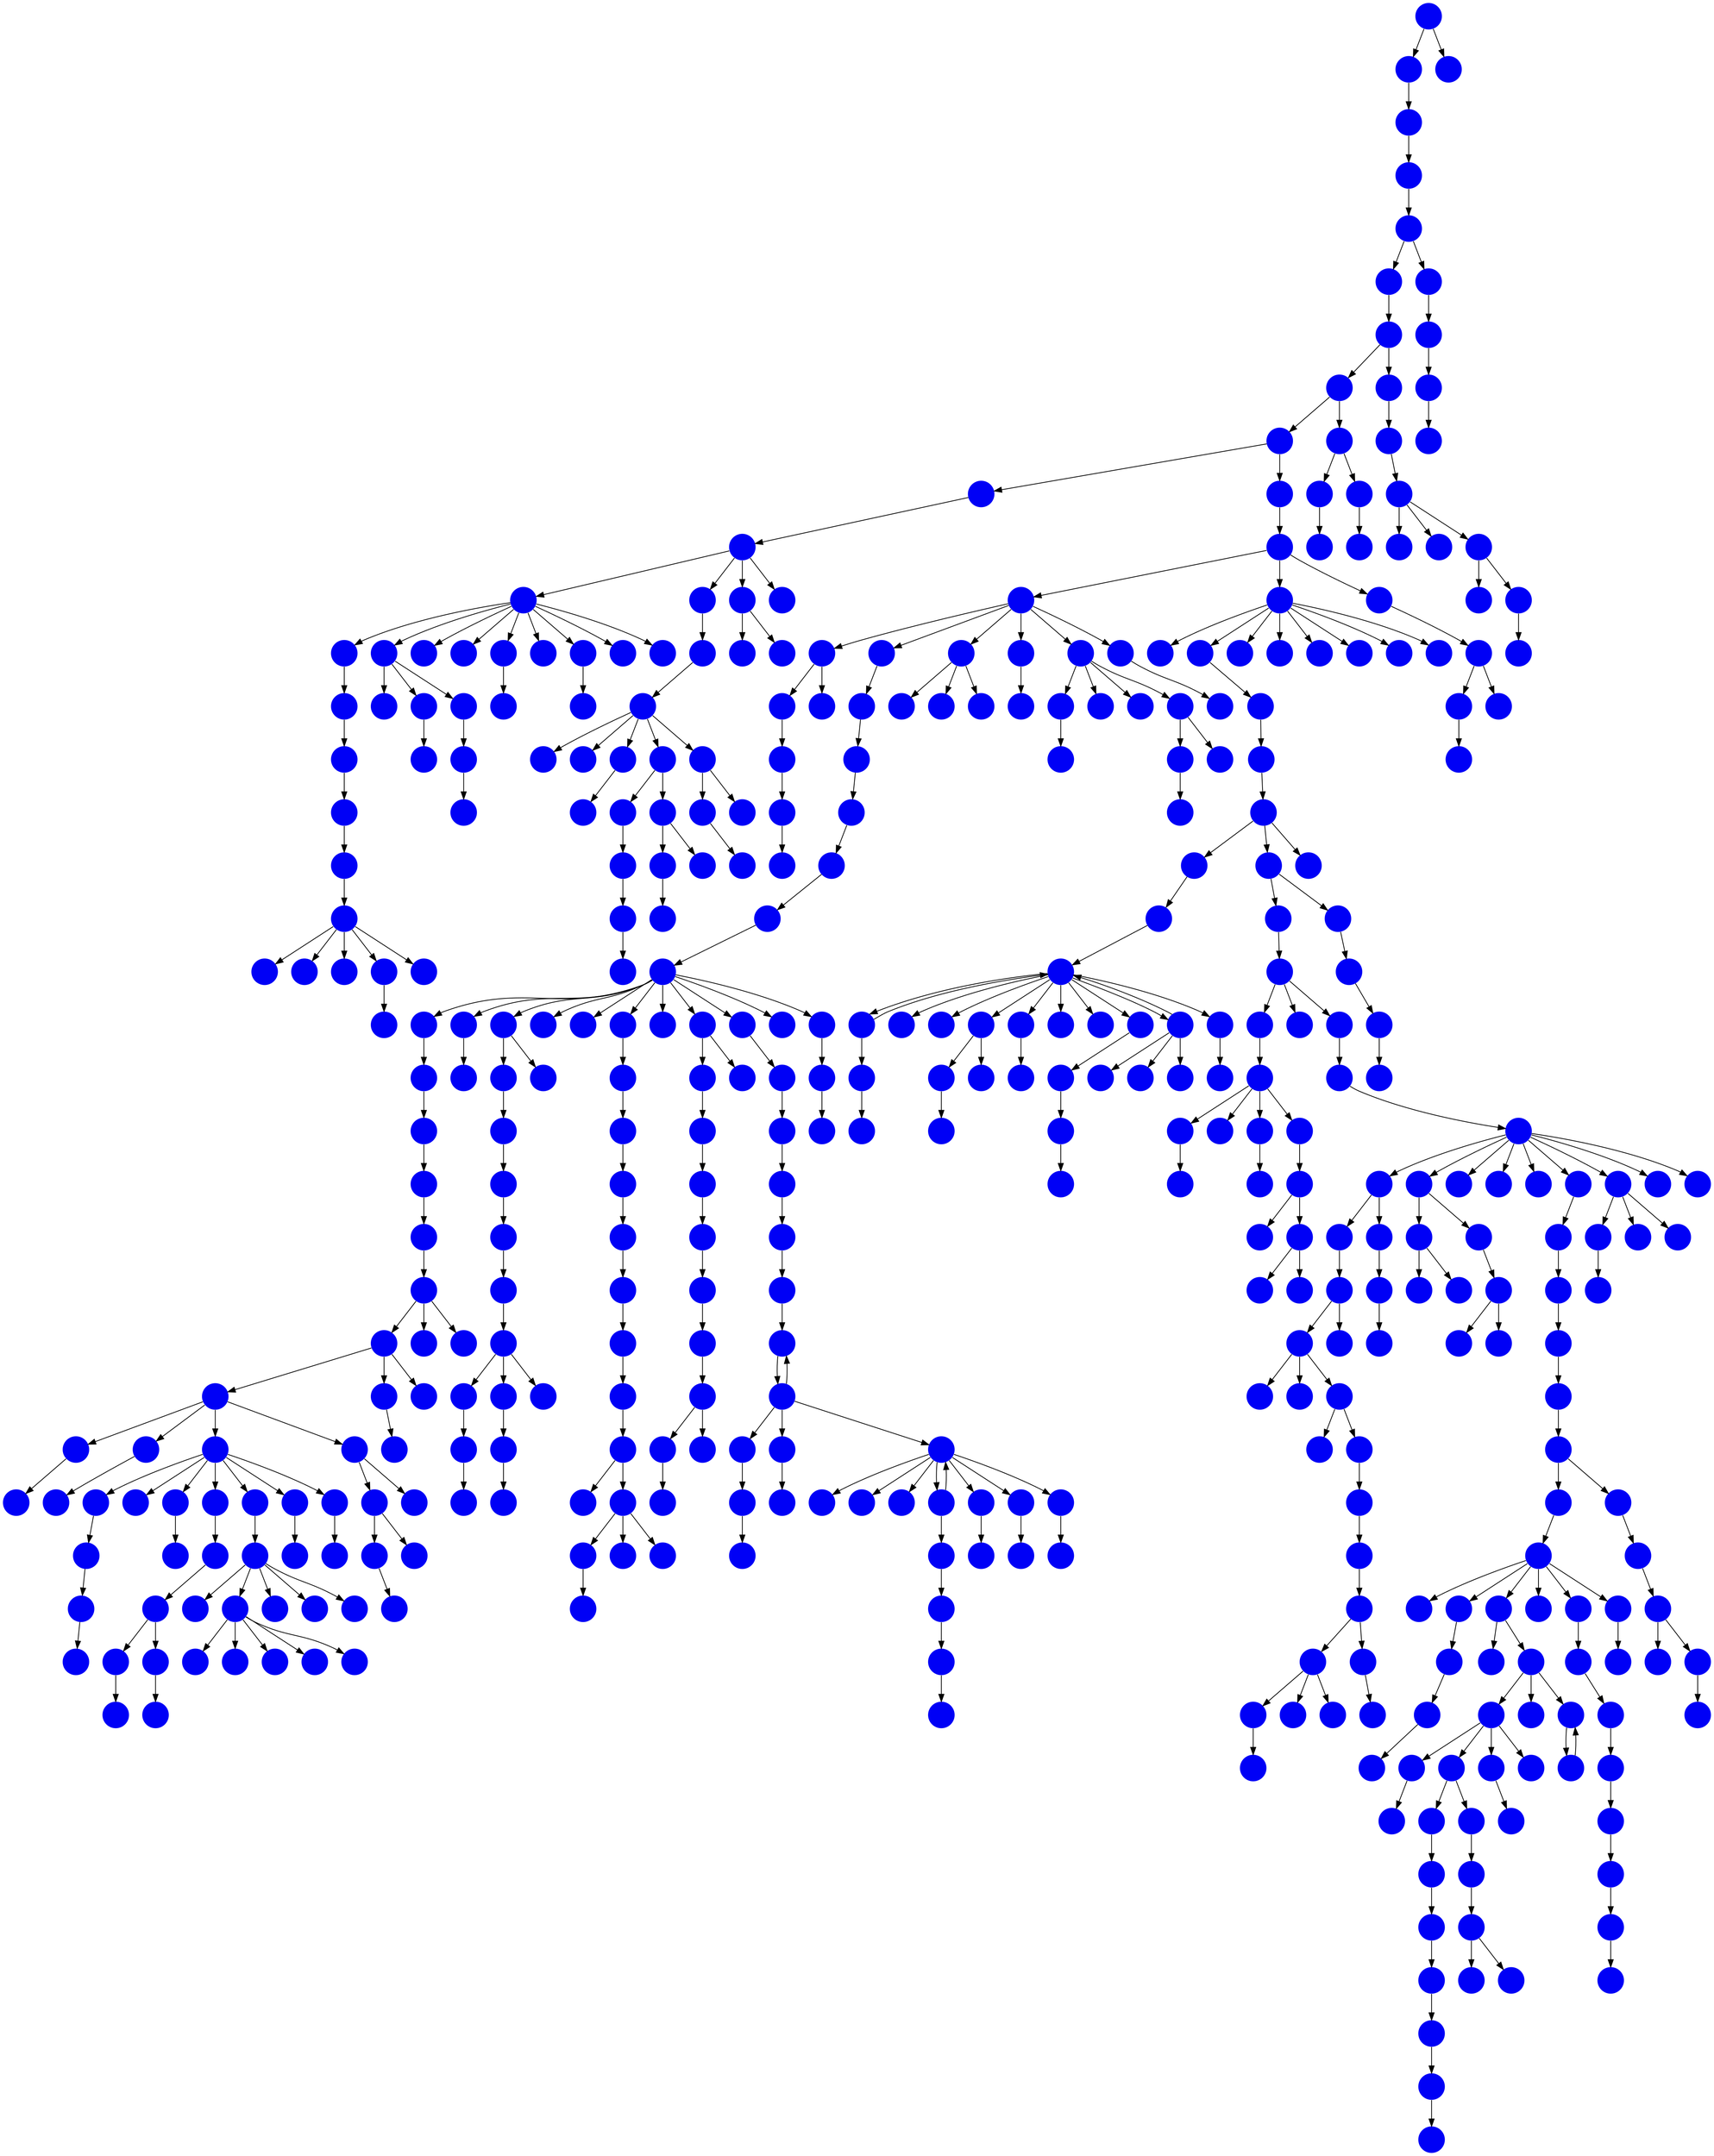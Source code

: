 digraph{
0 [tooltip = "D", penwidth = 0, style = filled, fillcolor = "#0000f6", shape = circle, label = ""]
1 [tooltip = "D", penwidth = 0, style = filled, fillcolor = "#0000f6", shape = circle, label = ""]
2 [tooltip = "D", penwidth = 0, style = filled, fillcolor = "#0000f6", shape = circle, label = ""]
3 [tooltip = "D", penwidth = 0, style = filled, fillcolor = "#0000f6", shape = circle, label = ""]
4 [tooltip = "D", penwidth = 0, style = filled, fillcolor = "#0000f6", shape = circle, label = ""]
5 [tooltip = "D", penwidth = 0, style = filled, fillcolor = "#0000f6", shape = circle, label = ""]
6 [tooltip = "D", penwidth = 0, style = filled, fillcolor = "#0000f6", shape = circle, label = ""]
7 [tooltip = "D", penwidth = 0, style = filled, fillcolor = "#0000f6", shape = circle, label = ""]
8 [tooltip = "D", penwidth = 0, style = filled, fillcolor = "#0000f6", shape = circle, label = ""]
9 [tooltip = "D", penwidth = 0, style = filled, fillcolor = "#0000f6", shape = circle, label = ""]
10 [tooltip = "D", penwidth = 0, style = filled, fillcolor = "#0000f6", shape = circle, label = ""]
11 [tooltip = "D", penwidth = 0, style = filled, fillcolor = "#0000f6", shape = circle, label = ""]
12 [tooltip = "D", penwidth = 0, style = filled, fillcolor = "#0000f6", shape = circle, label = ""]
13 [tooltip = "D", penwidth = 0, style = filled, fillcolor = "#0000f6", shape = circle, label = ""]
14 [tooltip = "D", penwidth = 0, style = filled, fillcolor = "#0000f6", shape = circle, label = ""]
15 [tooltip = "D", penwidth = 0, style = filled, fillcolor = "#0000f6", shape = circle, label = ""]
16 [tooltip = "D", penwidth = 0, style = filled, fillcolor = "#0000f6", shape = circle, label = ""]
17 [tooltip = "D", penwidth = 0, style = filled, fillcolor = "#0000f6", shape = circle, label = ""]
18 [tooltip = "D", penwidth = 0, style = filled, fillcolor = "#0000f6", shape = circle, label = ""]
19 [tooltip = "D", penwidth = 0, style = filled, fillcolor = "#0000f6", shape = circle, label = ""]
20 [tooltip = "D", penwidth = 0, style = filled, fillcolor = "#0000f6", shape = circle, label = ""]
21 [tooltip = "D", penwidth = 0, style = filled, fillcolor = "#0000f6", shape = circle, label = ""]
22 [tooltip = "D", penwidth = 0, style = filled, fillcolor = "#0000f6", shape = circle, label = ""]
23 [tooltip = "D", penwidth = 0, style = filled, fillcolor = "#0000f6", shape = circle, label = ""]
24 [tooltip = "D", penwidth = 0, style = filled, fillcolor = "#0000f6", shape = circle, label = ""]
25 [tooltip = "D", penwidth = 0, style = filled, fillcolor = "#0000f6", shape = circle, label = ""]
26 [tooltip = "D", penwidth = 0, style = filled, fillcolor = "#0000f6", shape = circle, label = ""]
27 [tooltip = "D", penwidth = 0, style = filled, fillcolor = "#0000f6", shape = circle, label = ""]
28 [tooltip = "D", penwidth = 0, style = filled, fillcolor = "#0000f6", shape = circle, label = ""]
29 [tooltip = "D", penwidth = 0, style = filled, fillcolor = "#0000f6", shape = circle, label = ""]
30 [tooltip = "D", penwidth = 0, style = filled, fillcolor = "#0000f6", shape = circle, label = ""]
31 [tooltip = "D", penwidth = 0, style = filled, fillcolor = "#0000f6", shape = circle, label = ""]
32 [tooltip = "D", penwidth = 0, style = filled, fillcolor = "#0000f6", shape = circle, label = ""]
33 [tooltip = "D", penwidth = 0, style = filled, fillcolor = "#0000f6", shape = circle, label = ""]
34 [tooltip = "D", penwidth = 0, style = filled, fillcolor = "#0000f6", shape = circle, label = ""]
35 [tooltip = "D", penwidth = 0, style = filled, fillcolor = "#0000f6", shape = circle, label = ""]
36 [tooltip = "D", penwidth = 0, style = filled, fillcolor = "#0000f6", shape = circle, label = ""]
37 [tooltip = "D", penwidth = 0, style = filled, fillcolor = "#0000f6", shape = circle, label = ""]
38 [tooltip = "D", penwidth = 0, style = filled, fillcolor = "#0000f6", shape = circle, label = ""]
39 [tooltip = "D", penwidth = 0, style = filled, fillcolor = "#0000f6", shape = circle, label = ""]
40 [tooltip = "D", penwidth = 0, style = filled, fillcolor = "#0000f6", shape = circle, label = ""]
41 [tooltip = "D", penwidth = 0, style = filled, fillcolor = "#0000f6", shape = circle, label = ""]
42 [tooltip = "D", penwidth = 0, style = filled, fillcolor = "#0000f6", shape = circle, label = ""]
43 [tooltip = "D", penwidth = 0, style = filled, fillcolor = "#0000f6", shape = circle, label = ""]
44 [tooltip = "D", penwidth = 0, style = filled, fillcolor = "#0000f6", shape = circle, label = ""]
45 [tooltip = "D", penwidth = 0, style = filled, fillcolor = "#0000f6", shape = circle, label = ""]
46 [tooltip = "D", penwidth = 0, style = filled, fillcolor = "#0000f6", shape = circle, label = ""]
47 [tooltip = "D", penwidth = 0, style = filled, fillcolor = "#0000f6", shape = circle, label = ""]
48 [tooltip = "D", penwidth = 0, style = filled, fillcolor = "#0000f6", shape = circle, label = ""]
49 [tooltip = "D", penwidth = 0, style = filled, fillcolor = "#0000f6", shape = circle, label = ""]
50 [tooltip = "D", penwidth = 0, style = filled, fillcolor = "#0000f6", shape = circle, label = ""]
51 [tooltip = "D", penwidth = 0, style = filled, fillcolor = "#0000f6", shape = circle, label = ""]
52 [tooltip = "D", penwidth = 0, style = filled, fillcolor = "#0000f6", shape = circle, label = ""]
53 [tooltip = "D", penwidth = 0, style = filled, fillcolor = "#0000f6", shape = circle, label = ""]
54 [tooltip = "D", penwidth = 0, style = filled, fillcolor = "#0000f6", shape = circle, label = ""]
55 [tooltip = "D", penwidth = 0, style = filled, fillcolor = "#0000f6", shape = circle, label = ""]
56 [tooltip = "D", penwidth = 0, style = filled, fillcolor = "#0000f6", shape = circle, label = ""]
57 [tooltip = "D", penwidth = 0, style = filled, fillcolor = "#0000f6", shape = circle, label = ""]
58 [tooltip = "D", penwidth = 0, style = filled, fillcolor = "#0000f6", shape = circle, label = ""]
59 [tooltip = "D", penwidth = 0, style = filled, fillcolor = "#0000f6", shape = circle, label = ""]
60 [tooltip = "D", penwidth = 0, style = filled, fillcolor = "#0000f6", shape = circle, label = ""]
61 [tooltip = "D", penwidth = 0, style = filled, fillcolor = "#0000f6", shape = circle, label = ""]
62 [tooltip = "D", penwidth = 0, style = filled, fillcolor = "#0000f6", shape = circle, label = ""]
63 [tooltip = "D", penwidth = 0, style = filled, fillcolor = "#0000f6", shape = circle, label = ""]
64 [tooltip = "D", penwidth = 0, style = filled, fillcolor = "#0000f6", shape = circle, label = ""]
65 [tooltip = "D", penwidth = 0, style = filled, fillcolor = "#0000f6", shape = circle, label = ""]
66 [tooltip = "D", penwidth = 0, style = filled, fillcolor = "#0000f6", shape = circle, label = ""]
67 [tooltip = "D", penwidth = 0, style = filled, fillcolor = "#0000f6", shape = circle, label = ""]
68 [tooltip = "D", penwidth = 0, style = filled, fillcolor = "#0000f6", shape = circle, label = ""]
69 [tooltip = "D", penwidth = 0, style = filled, fillcolor = "#0000f6", shape = circle, label = ""]
70 [tooltip = "D", penwidth = 0, style = filled, fillcolor = "#0000f6", shape = circle, label = ""]
71 [tooltip = "D", penwidth = 0, style = filled, fillcolor = "#0000f6", shape = circle, label = ""]
72 [tooltip = "D", penwidth = 0, style = filled, fillcolor = "#0000f6", shape = circle, label = ""]
73 [tooltip = "D", penwidth = 0, style = filled, fillcolor = "#0000f6", shape = circle, label = ""]
74 [tooltip = "D", penwidth = 0, style = filled, fillcolor = "#0000f6", shape = circle, label = ""]
75 [tooltip = "D", penwidth = 0, style = filled, fillcolor = "#0000f6", shape = circle, label = ""]
76 [tooltip = "D", penwidth = 0, style = filled, fillcolor = "#0000f6", shape = circle, label = ""]
77 [tooltip = "D", penwidth = 0, style = filled, fillcolor = "#0000f6", shape = circle, label = ""]
78 [tooltip = "D", penwidth = 0, style = filled, fillcolor = "#0000f6", shape = circle, label = ""]
79 [tooltip = "D", penwidth = 0, style = filled, fillcolor = "#0000f6", shape = circle, label = ""]
80 [tooltip = "D", penwidth = 0, style = filled, fillcolor = "#0000f6", shape = circle, label = ""]
81 [tooltip = "D", penwidth = 0, style = filled, fillcolor = "#0000f6", shape = circle, label = ""]
82 [tooltip = "D", penwidth = 0, style = filled, fillcolor = "#0000f6", shape = circle, label = ""]
83 [tooltip = "D", penwidth = 0, style = filled, fillcolor = "#0000f6", shape = circle, label = ""]
84 [tooltip = "D", penwidth = 0, style = filled, fillcolor = "#0000f6", shape = circle, label = ""]
85 [tooltip = "D", penwidth = 0, style = filled, fillcolor = "#0000f6", shape = circle, label = ""]
86 [tooltip = "D", penwidth = 0, style = filled, fillcolor = "#0000f6", shape = circle, label = ""]
87 [tooltip = "D", penwidth = 0, style = filled, fillcolor = "#0000f6", shape = circle, label = ""]
88 [tooltip = "D", penwidth = 0, style = filled, fillcolor = "#0000f6", shape = circle, label = ""]
89 [tooltip = "D", penwidth = 0, style = filled, fillcolor = "#0000f6", shape = circle, label = ""]
90 [tooltip = "D", penwidth = 0, style = filled, fillcolor = "#0000f6", shape = circle, label = ""]
91 [tooltip = "D", penwidth = 0, style = filled, fillcolor = "#0000f6", shape = circle, label = ""]
92 [tooltip = "D", penwidth = 0, style = filled, fillcolor = "#0000f6", shape = circle, label = ""]
93 [tooltip = "D", penwidth = 0, style = filled, fillcolor = "#0000f6", shape = circle, label = ""]
94 [tooltip = "D", penwidth = 0, style = filled, fillcolor = "#0000f6", shape = circle, label = ""]
95 [tooltip = "D", penwidth = 0, style = filled, fillcolor = "#0000f6", shape = circle, label = ""]
96 [tooltip = "D", penwidth = 0, style = filled, fillcolor = "#0000f6", shape = circle, label = ""]
97 [tooltip = "D", penwidth = 0, style = filled, fillcolor = "#0000f6", shape = circle, label = ""]
98 [tooltip = "D", penwidth = 0, style = filled, fillcolor = "#0000f6", shape = circle, label = ""]
99 [tooltip = "D", penwidth = 0, style = filled, fillcolor = "#0000f6", shape = circle, label = ""]
100 [tooltip = "D", penwidth = 0, style = filled, fillcolor = "#0000f6", shape = circle, label = ""]
101 [tooltip = "D", penwidth = 0, style = filled, fillcolor = "#0000f6", shape = circle, label = ""]
102 [tooltip = "D", penwidth = 0, style = filled, fillcolor = "#0000f6", shape = circle, label = ""]
103 [tooltip = "D", penwidth = 0, style = filled, fillcolor = "#0000f6", shape = circle, label = ""]
104 [tooltip = "D", penwidth = 0, style = filled, fillcolor = "#0000f6", shape = circle, label = ""]
105 [tooltip = "D", penwidth = 0, style = filled, fillcolor = "#0000f6", shape = circle, label = ""]
106 [tooltip = "D", penwidth = 0, style = filled, fillcolor = "#0000f6", shape = circle, label = ""]
107 [tooltip = "D", penwidth = 0, style = filled, fillcolor = "#0000f6", shape = circle, label = ""]
108 [tooltip = "D", penwidth = 0, style = filled, fillcolor = "#0000f6", shape = circle, label = ""]
109 [tooltip = "D", penwidth = 0, style = filled, fillcolor = "#0000f6", shape = circle, label = ""]
110 [tooltip = "D", penwidth = 0, style = filled, fillcolor = "#0000f6", shape = circle, label = ""]
111 [tooltip = "D", penwidth = 0, style = filled, fillcolor = "#0000f6", shape = circle, label = ""]
112 [tooltip = "D", penwidth = 0, style = filled, fillcolor = "#0000f6", shape = circle, label = ""]
113 [tooltip = "D", penwidth = 0, style = filled, fillcolor = "#0000f6", shape = circle, label = ""]
114 [tooltip = "D", penwidth = 0, style = filled, fillcolor = "#0000f6", shape = circle, label = ""]
115 [tooltip = "D", penwidth = 0, style = filled, fillcolor = "#0000f6", shape = circle, label = ""]
116 [tooltip = "D", penwidth = 0, style = filled, fillcolor = "#0000f6", shape = circle, label = ""]
117 [tooltip = "D", penwidth = 0, style = filled, fillcolor = "#0000f6", shape = circle, label = ""]
118 [tooltip = "D", penwidth = 0, style = filled, fillcolor = "#0000f6", shape = circle, label = ""]
119 [tooltip = "D", penwidth = 0, style = filled, fillcolor = "#0000f6", shape = circle, label = ""]
120 [tooltip = "D", penwidth = 0, style = filled, fillcolor = "#0000f6", shape = circle, label = ""]
121 [tooltip = "D", penwidth = 0, style = filled, fillcolor = "#0000f6", shape = circle, label = ""]
122 [tooltip = "D", penwidth = 0, style = filled, fillcolor = "#0000f6", shape = circle, label = ""]
123 [tooltip = "D", penwidth = 0, style = filled, fillcolor = "#0000f6", shape = circle, label = ""]
124 [tooltip = "D", penwidth = 0, style = filled, fillcolor = "#0000f6", shape = circle, label = ""]
125 [tooltip = "D", penwidth = 0, style = filled, fillcolor = "#0000f6", shape = circle, label = ""]
126 [tooltip = "D", penwidth = 0, style = filled, fillcolor = "#0000f6", shape = circle, label = ""]
127 [tooltip = "D", penwidth = 0, style = filled, fillcolor = "#0000f6", shape = circle, label = ""]
128 [tooltip = "D", penwidth = 0, style = filled, fillcolor = "#0000f6", shape = circle, label = ""]
129 [tooltip = "D", penwidth = 0, style = filled, fillcolor = "#0000f6", shape = circle, label = ""]
130 [tooltip = "D", penwidth = 0, style = filled, fillcolor = "#0000f6", shape = circle, label = ""]
131 [tooltip = "D", penwidth = 0, style = filled, fillcolor = "#0000f6", shape = circle, label = ""]
132 [tooltip = "D", penwidth = 0, style = filled, fillcolor = "#0000f6", shape = circle, label = ""]
133 [tooltip = "D", penwidth = 0, style = filled, fillcolor = "#0000f6", shape = circle, label = ""]
134 [tooltip = "D", penwidth = 0, style = filled, fillcolor = "#0000f6", shape = circle, label = ""]
135 [tooltip = "D", penwidth = 0, style = filled, fillcolor = "#0000f6", shape = circle, label = ""]
136 [tooltip = "D", penwidth = 0, style = filled, fillcolor = "#0000f6", shape = circle, label = ""]
137 [tooltip = "D", penwidth = 0, style = filled, fillcolor = "#0000f6", shape = circle, label = ""]
138 [tooltip = "D", penwidth = 0, style = filled, fillcolor = "#0000f6", shape = circle, label = ""]
139 [tooltip = "D", penwidth = 0, style = filled, fillcolor = "#0000f6", shape = circle, label = ""]
140 [tooltip = "D", penwidth = 0, style = filled, fillcolor = "#0000f6", shape = circle, label = ""]
141 [tooltip = "D", penwidth = 0, style = filled, fillcolor = "#0000f6", shape = circle, label = ""]
142 [tooltip = "D", penwidth = 0, style = filled, fillcolor = "#0000f6", shape = circle, label = ""]
143 [tooltip = "D", penwidth = 0, style = filled, fillcolor = "#0000f6", shape = circle, label = ""]
144 [tooltip = "D", penwidth = 0, style = filled, fillcolor = "#0000f6", shape = circle, label = ""]
145 [tooltip = "D", penwidth = 0, style = filled, fillcolor = "#0000f6", shape = circle, label = ""]
146 [tooltip = "D", penwidth = 0, style = filled, fillcolor = "#0000f6", shape = circle, label = ""]
147 [tooltip = "D", penwidth = 0, style = filled, fillcolor = "#0000f6", shape = circle, label = ""]
148 [tooltip = "D", penwidth = 0, style = filled, fillcolor = "#0000f6", shape = circle, label = ""]
149 [tooltip = "D", penwidth = 0, style = filled, fillcolor = "#0000f6", shape = circle, label = ""]
150 [tooltip = "D", penwidth = 0, style = filled, fillcolor = "#0000f6", shape = circle, label = ""]
151 [tooltip = "D", penwidth = 0, style = filled, fillcolor = "#0000f6", shape = circle, label = ""]
152 [tooltip = "D", penwidth = 0, style = filled, fillcolor = "#0000f6", shape = circle, label = ""]
153 [tooltip = "D", penwidth = 0, style = filled, fillcolor = "#0000f6", shape = circle, label = ""]
154 [tooltip = "D", penwidth = 0, style = filled, fillcolor = "#0000f6", shape = circle, label = ""]
155 [tooltip = "D", penwidth = 0, style = filled, fillcolor = "#0000f6", shape = circle, label = ""]
156 [tooltip = "D", penwidth = 0, style = filled, fillcolor = "#0000f6", shape = circle, label = ""]
157 [tooltip = "D", penwidth = 0, style = filled, fillcolor = "#0000f6", shape = circle, label = ""]
158 [tooltip = "D", penwidth = 0, style = filled, fillcolor = "#0000f6", shape = circle, label = ""]
159 [tooltip = "D", penwidth = 0, style = filled, fillcolor = "#0000f6", shape = circle, label = ""]
160 [tooltip = "D", penwidth = 0, style = filled, fillcolor = "#0000f6", shape = circle, label = ""]
161 [tooltip = "D", penwidth = 0, style = filled, fillcolor = "#0000f6", shape = circle, label = ""]
162 [tooltip = "D", penwidth = 0, style = filled, fillcolor = "#0000f6", shape = circle, label = ""]
163 [tooltip = "D", penwidth = 0, style = filled, fillcolor = "#0000f6", shape = circle, label = ""]
164 [tooltip = "D", penwidth = 0, style = filled, fillcolor = "#0000f6", shape = circle, label = ""]
165 [tooltip = "D", penwidth = 0, style = filled, fillcolor = "#0000f6", shape = circle, label = ""]
166 [tooltip = "D", penwidth = 0, style = filled, fillcolor = "#0000f6", shape = circle, label = ""]
167 [tooltip = "D", penwidth = 0, style = filled, fillcolor = "#0000f6", shape = circle, label = ""]
168 [tooltip = "D", penwidth = 0, style = filled, fillcolor = "#0000f6", shape = circle, label = ""]
169 [tooltip = "D", penwidth = 0, style = filled, fillcolor = "#0000f6", shape = circle, label = ""]
170 [tooltip = "D", penwidth = 0, style = filled, fillcolor = "#0000f6", shape = circle, label = ""]
171 [tooltip = "D", penwidth = 0, style = filled, fillcolor = "#0000f6", shape = circle, label = ""]
172 [tooltip = "D", penwidth = 0, style = filled, fillcolor = "#0000f6", shape = circle, label = ""]
173 [tooltip = "D", penwidth = 0, style = filled, fillcolor = "#0000f6", shape = circle, label = ""]
174 [tooltip = "D", penwidth = 0, style = filled, fillcolor = "#0000f6", shape = circle, label = ""]
175 [tooltip = "D", penwidth = 0, style = filled, fillcolor = "#0000f6", shape = circle, label = ""]
176 [tooltip = "D", penwidth = 0, style = filled, fillcolor = "#0000f6", shape = circle, label = ""]
177 [tooltip = "D", penwidth = 0, style = filled, fillcolor = "#0000f6", shape = circle, label = ""]
178 [tooltip = "D", penwidth = 0, style = filled, fillcolor = "#0000f6", shape = circle, label = ""]
179 [tooltip = "D", penwidth = 0, style = filled, fillcolor = "#0000f6", shape = circle, label = ""]
180 [tooltip = "D", penwidth = 0, style = filled, fillcolor = "#0000f6", shape = circle, label = ""]
181 [tooltip = "D", penwidth = 0, style = filled, fillcolor = "#0000f6", shape = circle, label = ""]
182 [tooltip = "D", penwidth = 0, style = filled, fillcolor = "#0000f6", shape = circle, label = ""]
183 [tooltip = "D", penwidth = 0, style = filled, fillcolor = "#0000f6", shape = circle, label = ""]
184 [tooltip = "D", penwidth = 0, style = filled, fillcolor = "#0000f6", shape = circle, label = ""]
185 [tooltip = "D", penwidth = 0, style = filled, fillcolor = "#0000f6", shape = circle, label = ""]
186 [tooltip = "D", penwidth = 0, style = filled, fillcolor = "#0000f6", shape = circle, label = ""]
187 [tooltip = "D", penwidth = 0, style = filled, fillcolor = "#0000f6", shape = circle, label = ""]
188 [tooltip = "D", penwidth = 0, style = filled, fillcolor = "#0000f6", shape = circle, label = ""]
189 [tooltip = "D", penwidth = 0, style = filled, fillcolor = "#0000f6", shape = circle, label = ""]
190 [tooltip = "D", penwidth = 0, style = filled, fillcolor = "#0000f6", shape = circle, label = ""]
191 [tooltip = "D", penwidth = 0, style = filled, fillcolor = "#0000f6", shape = circle, label = ""]
192 [tooltip = "D", penwidth = 0, style = filled, fillcolor = "#0000f6", shape = circle, label = ""]
193 [tooltip = "D", penwidth = 0, style = filled, fillcolor = "#0000f6", shape = circle, label = ""]
194 [tooltip = "D", penwidth = 0, style = filled, fillcolor = "#0000f6", shape = circle, label = ""]
195 [tooltip = "D", penwidth = 0, style = filled, fillcolor = "#0000f6", shape = circle, label = ""]
196 [tooltip = "D", penwidth = 0, style = filled, fillcolor = "#0000f6", shape = circle, label = ""]
197 [tooltip = "D", penwidth = 0, style = filled, fillcolor = "#0000f6", shape = circle, label = ""]
198 [tooltip = "D", penwidth = 0, style = filled, fillcolor = "#0000f6", shape = circle, label = ""]
199 [tooltip = "D", penwidth = 0, style = filled, fillcolor = "#0000f6", shape = circle, label = ""]
200 [tooltip = "D", penwidth = 0, style = filled, fillcolor = "#0000f6", shape = circle, label = ""]
201 [tooltip = "D", penwidth = 0, style = filled, fillcolor = "#0000f6", shape = circle, label = ""]
202 [tooltip = "D", penwidth = 0, style = filled, fillcolor = "#0000f6", shape = circle, label = ""]
203 [tooltip = "D", penwidth = 0, style = filled, fillcolor = "#0000f6", shape = circle, label = ""]
204 [tooltip = "D", penwidth = 0, style = filled, fillcolor = "#0000f6", shape = circle, label = ""]
205 [tooltip = "D", penwidth = 0, style = filled, fillcolor = "#0000f6", shape = circle, label = ""]
206 [tooltip = "D", penwidth = 0, style = filled, fillcolor = "#0000f6", shape = circle, label = ""]
207 [tooltip = "D", penwidth = 0, style = filled, fillcolor = "#0000f6", shape = circle, label = ""]
208 [tooltip = "D", penwidth = 0, style = filled, fillcolor = "#0000f6", shape = circle, label = ""]
209 [tooltip = "D", penwidth = 0, style = filled, fillcolor = "#0000f6", shape = circle, label = ""]
210 [tooltip = "D", penwidth = 0, style = filled, fillcolor = "#0000f6", shape = circle, label = ""]
211 [tooltip = "D", penwidth = 0, style = filled, fillcolor = "#0000f6", shape = circle, label = ""]
212 [tooltip = "D", penwidth = 0, style = filled, fillcolor = "#0000f6", shape = circle, label = ""]
213 [tooltip = "D", penwidth = 0, style = filled, fillcolor = "#0000f6", shape = circle, label = ""]
214 [tooltip = "D", penwidth = 0, style = filled, fillcolor = "#0000f6", shape = circle, label = ""]
215 [tooltip = "D", penwidth = 0, style = filled, fillcolor = "#0000f6", shape = circle, label = ""]
216 [tooltip = "D", penwidth = 0, style = filled, fillcolor = "#0000f6", shape = circle, label = ""]
217 [tooltip = "D", penwidth = 0, style = filled, fillcolor = "#0000f6", shape = circle, label = ""]
218 [tooltip = "D", penwidth = 0, style = filled, fillcolor = "#0000f6", shape = circle, label = ""]
219 [tooltip = "D", penwidth = 0, style = filled, fillcolor = "#0000f6", shape = circle, label = ""]
220 [tooltip = "D", penwidth = 0, style = filled, fillcolor = "#0000f6", shape = circle, label = ""]
221 [tooltip = "D", penwidth = 0, style = filled, fillcolor = "#0000f6", shape = circle, label = ""]
222 [tooltip = "D", penwidth = 0, style = filled, fillcolor = "#0000f6", shape = circle, label = ""]
223 [tooltip = "D", penwidth = 0, style = filled, fillcolor = "#0000f6", shape = circle, label = ""]
224 [tooltip = "D", penwidth = 0, style = filled, fillcolor = "#0000f6", shape = circle, label = ""]
225 [tooltip = "D", penwidth = 0, style = filled, fillcolor = "#0000f6", shape = circle, label = ""]
226 [tooltip = "D", penwidth = 0, style = filled, fillcolor = "#0000f6", shape = circle, label = ""]
227 [tooltip = "D", penwidth = 0, style = filled, fillcolor = "#0000f6", shape = circle, label = ""]
228 [tooltip = "D", penwidth = 0, style = filled, fillcolor = "#0000f6", shape = circle, label = ""]
229 [tooltip = "D", penwidth = 0, style = filled, fillcolor = "#0000f6", shape = circle, label = ""]
230 [tooltip = "D", penwidth = 0, style = filled, fillcolor = "#0000f6", shape = circle, label = ""]
231 [tooltip = "D", penwidth = 0, style = filled, fillcolor = "#0000f6", shape = circle, label = ""]
232 [tooltip = "D", penwidth = 0, style = filled, fillcolor = "#0000f6", shape = circle, label = ""]
233 [tooltip = "D", penwidth = 0, style = filled, fillcolor = "#0000f6", shape = circle, label = ""]
234 [tooltip = "D", penwidth = 0, style = filled, fillcolor = "#0000f6", shape = circle, label = ""]
235 [tooltip = "D", penwidth = 0, style = filled, fillcolor = "#0000f6", shape = circle, label = ""]
236 [tooltip = "D", penwidth = 0, style = filled, fillcolor = "#0000f6", shape = circle, label = ""]
237 [tooltip = "D", penwidth = 0, style = filled, fillcolor = "#0000f6", shape = circle, label = ""]
238 [tooltip = "D", penwidth = 0, style = filled, fillcolor = "#0000f6", shape = circle, label = ""]
239 [tooltip = "D", penwidth = 0, style = filled, fillcolor = "#0000f6", shape = circle, label = ""]
240 [tooltip = "D", penwidth = 0, style = filled, fillcolor = "#0000f6", shape = circle, label = ""]
241 [tooltip = "D", penwidth = 0, style = filled, fillcolor = "#0000f6", shape = circle, label = ""]
242 [tooltip = "D", penwidth = 0, style = filled, fillcolor = "#0000f6", shape = circle, label = ""]
243 [tooltip = "D", penwidth = 0, style = filled, fillcolor = "#0000f6", shape = circle, label = ""]
244 [tooltip = "D", penwidth = 0, style = filled, fillcolor = "#0000f6", shape = circle, label = ""]
245 [tooltip = "D", penwidth = 0, style = filled, fillcolor = "#0000f6", shape = circle, label = ""]
246 [tooltip = "D", penwidth = 0, style = filled, fillcolor = "#0000f6", shape = circle, label = ""]
247 [tooltip = "D", penwidth = 0, style = filled, fillcolor = "#0000f6", shape = circle, label = ""]
248 [tooltip = "D", penwidth = 0, style = filled, fillcolor = "#0000f6", shape = circle, label = ""]
249 [tooltip = "D", penwidth = 0, style = filled, fillcolor = "#0000f6", shape = circle, label = ""]
250 [tooltip = "D", penwidth = 0, style = filled, fillcolor = "#0000f6", shape = circle, label = ""]
251 [tooltip = "D", penwidth = 0, style = filled, fillcolor = "#0000f6", shape = circle, label = ""]
252 [tooltip = "D", penwidth = 0, style = filled, fillcolor = "#0000f6", shape = circle, label = ""]
253 [tooltip = "D", penwidth = 0, style = filled, fillcolor = "#0000f6", shape = circle, label = ""]
254 [tooltip = "D", penwidth = 0, style = filled, fillcolor = "#0000f6", shape = circle, label = ""]
255 [tooltip = "D", penwidth = 0, style = filled, fillcolor = "#0000f6", shape = circle, label = ""]
256 [tooltip = "D", penwidth = 0, style = filled, fillcolor = "#0000f6", shape = circle, label = ""]
257 [tooltip = "D", penwidth = 0, style = filled, fillcolor = "#0000f6", shape = circle, label = ""]
258 [tooltip = "D", penwidth = 0, style = filled, fillcolor = "#0000f6", shape = circle, label = ""]
259 [tooltip = "D", penwidth = 0, style = filled, fillcolor = "#0000f6", shape = circle, label = ""]
260 [tooltip = "D", penwidth = 0, style = filled, fillcolor = "#0000f6", shape = circle, label = ""]
261 [tooltip = "D", penwidth = 0, style = filled, fillcolor = "#0000f6", shape = circle, label = ""]
262 [tooltip = "D", penwidth = 0, style = filled, fillcolor = "#0000f6", shape = circle, label = ""]
263 [tooltip = "D", penwidth = 0, style = filled, fillcolor = "#0000f6", shape = circle, label = ""]
264 [tooltip = "D", penwidth = 0, style = filled, fillcolor = "#0000f6", shape = circle, label = ""]
265 [tooltip = "D", penwidth = 0, style = filled, fillcolor = "#0000f6", shape = circle, label = ""]
266 [tooltip = "D", penwidth = 0, style = filled, fillcolor = "#0000f6", shape = circle, label = ""]
267 [tooltip = "D", penwidth = 0, style = filled, fillcolor = "#0000f6", shape = circle, label = ""]
268 [tooltip = "D", penwidth = 0, style = filled, fillcolor = "#0000f6", shape = circle, label = ""]
269 [tooltip = "D", penwidth = 0, style = filled, fillcolor = "#0000f6", shape = circle, label = ""]
270 [tooltip = "D", penwidth = 0, style = filled, fillcolor = "#0000f6", shape = circle, label = ""]
271 [tooltip = "D", penwidth = 0, style = filled, fillcolor = "#0000f6", shape = circle, label = ""]
272 [tooltip = "D", penwidth = 0, style = filled, fillcolor = "#0000f6", shape = circle, label = ""]
273 [tooltip = "D", penwidth = 0, style = filled, fillcolor = "#0000f6", shape = circle, label = ""]
274 [tooltip = "D", penwidth = 0, style = filled, fillcolor = "#0000f6", shape = circle, label = ""]
275 [tooltip = "D", penwidth = 0, style = filled, fillcolor = "#0000f6", shape = circle, label = ""]
276 [tooltip = "D", penwidth = 0, style = filled, fillcolor = "#0000f6", shape = circle, label = ""]
277 [tooltip = "D", penwidth = 0, style = filled, fillcolor = "#0000f6", shape = circle, label = ""]
278 [tooltip = "D", penwidth = 0, style = filled, fillcolor = "#0000f6", shape = circle, label = ""]
279 [tooltip = "D", penwidth = 0, style = filled, fillcolor = "#0000f6", shape = circle, label = ""]
280 [tooltip = "D", penwidth = 0, style = filled, fillcolor = "#0000f6", shape = circle, label = ""]
281 [tooltip = "D", penwidth = 0, style = filled, fillcolor = "#0000f6", shape = circle, label = ""]
282 [tooltip = "D", penwidth = 0, style = filled, fillcolor = "#0000f6", shape = circle, label = ""]
283 [tooltip = "D", penwidth = 0, style = filled, fillcolor = "#0000f6", shape = circle, label = ""]
284 [tooltip = "D", penwidth = 0, style = filled, fillcolor = "#0000f6", shape = circle, label = ""]
285 [tooltip = "D", penwidth = 0, style = filled, fillcolor = "#0000f6", shape = circle, label = ""]
286 [tooltip = "D", penwidth = 0, style = filled, fillcolor = "#0000f6", shape = circle, label = ""]
287 [tooltip = "D", penwidth = 0, style = filled, fillcolor = "#0000f6", shape = circle, label = ""]
288 [tooltip = "D", penwidth = 0, style = filled, fillcolor = "#0000f6", shape = circle, label = ""]
289 [tooltip = "D", penwidth = 0, style = filled, fillcolor = "#0000f6", shape = circle, label = ""]
290 [tooltip = "D", penwidth = 0, style = filled, fillcolor = "#0000f6", shape = circle, label = ""]
291 [tooltip = "D", penwidth = 0, style = filled, fillcolor = "#0000f6", shape = circle, label = ""]
292 [tooltip = "D", penwidth = 0, style = filled, fillcolor = "#0000f6", shape = circle, label = ""]
293 [tooltip = "D", penwidth = 0, style = filled, fillcolor = "#0000f6", shape = circle, label = ""]
294 [tooltip = "D", penwidth = 0, style = filled, fillcolor = "#0000f6", shape = circle, label = ""]
295 [tooltip = "D", penwidth = 0, style = filled, fillcolor = "#0000f6", shape = circle, label = ""]
296 [tooltip = "D", penwidth = 0, style = filled, fillcolor = "#0000f6", shape = circle, label = ""]
297 [tooltip = "D", penwidth = 0, style = filled, fillcolor = "#0000f6", shape = circle, label = ""]
298 [tooltip = "D", penwidth = 0, style = filled, fillcolor = "#0000f6", shape = circle, label = ""]
299 [tooltip = "D", penwidth = 0, style = filled, fillcolor = "#0000f6", shape = circle, label = ""]
300 [tooltip = "D", penwidth = 0, style = filled, fillcolor = "#0000f6", shape = circle, label = ""]
301 [tooltip = "D", penwidth = 0, style = filled, fillcolor = "#0000f6", shape = circle, label = ""]
302 [tooltip = "D", penwidth = 0, style = filled, fillcolor = "#0000f6", shape = circle, label = ""]
303 [tooltip = "D", penwidth = 0, style = filled, fillcolor = "#0000f6", shape = circle, label = ""]
304 [tooltip = "D", penwidth = 0, style = filled, fillcolor = "#0000f6", shape = circle, label = ""]
305 [tooltip = "D", penwidth = 0, style = filled, fillcolor = "#0000f6", shape = circle, label = ""]
306 [tooltip = "D", penwidth = 0, style = filled, fillcolor = "#0000f6", shape = circle, label = ""]
307 [tooltip = "D", penwidth = 0, style = filled, fillcolor = "#0000f6", shape = circle, label = ""]
308 [tooltip = "D", penwidth = 0, style = filled, fillcolor = "#0000f6", shape = circle, label = ""]
309 [tooltip = "D", penwidth = 0, style = filled, fillcolor = "#0000f6", shape = circle, label = ""]
310 [tooltip = "D", penwidth = 0, style = filled, fillcolor = "#0000f6", shape = circle, label = ""]
311 [tooltip = "D", penwidth = 0, style = filled, fillcolor = "#0000f6", shape = circle, label = ""]
312 [tooltip = "D", penwidth = 0, style = filled, fillcolor = "#0000f6", shape = circle, label = ""]
313 [tooltip = "D", penwidth = 0, style = filled, fillcolor = "#0000f6", shape = circle, label = ""]
314 [tooltip = "D", penwidth = 0, style = filled, fillcolor = "#0000f6", shape = circle, label = ""]
315 [tooltip = "D", penwidth = 0, style = filled, fillcolor = "#0000f6", shape = circle, label = ""]
316 [tooltip = "D", penwidth = 0, style = filled, fillcolor = "#0000f6", shape = circle, label = ""]
317 [tooltip = "D", penwidth = 0, style = filled, fillcolor = "#0000f6", shape = circle, label = ""]
318 [tooltip = "D", penwidth = 0, style = filled, fillcolor = "#0000f6", shape = circle, label = ""]
319 [tooltip = "D", penwidth = 0, style = filled, fillcolor = "#0000f6", shape = circle, label = ""]
320 [tooltip = "D", penwidth = 0, style = filled, fillcolor = "#0000f6", shape = circle, label = ""]
321 [tooltip = "D", penwidth = 0, style = filled, fillcolor = "#0000f6", shape = circle, label = ""]
322 [tooltip = "D", penwidth = 0, style = filled, fillcolor = "#0000f6", shape = circle, label = ""]
323 [tooltip = "D", penwidth = 0, style = filled, fillcolor = "#0000f6", shape = circle, label = ""]
324 [tooltip = "D", penwidth = 0, style = filled, fillcolor = "#0000f6", shape = circle, label = ""]
325 [tooltip = "D", penwidth = 0, style = filled, fillcolor = "#0000f6", shape = circle, label = ""]
326 [tooltip = "D", penwidth = 0, style = filled, fillcolor = "#0000f6", shape = circle, label = ""]
327 [tooltip = "D", penwidth = 0, style = filled, fillcolor = "#0000f6", shape = circle, label = ""]
328 [tooltip = "D", penwidth = 0, style = filled, fillcolor = "#0000f6", shape = circle, label = ""]
329 [tooltip = "D", penwidth = 0, style = filled, fillcolor = "#0000f6", shape = circle, label = ""]
330 [tooltip = "D", penwidth = 0, style = filled, fillcolor = "#0000f6", shape = circle, label = ""]
331 [tooltip = "D", penwidth = 0, style = filled, fillcolor = "#0000f6", shape = circle, label = ""]
332 [tooltip = "D", penwidth = 0, style = filled, fillcolor = "#0000f6", shape = circle, label = ""]
333 [tooltip = "D", penwidth = 0, style = filled, fillcolor = "#0000f6", shape = circle, label = ""]
334 [tooltip = "D", penwidth = 0, style = filled, fillcolor = "#0000f6", shape = circle, label = ""]
335 [tooltip = "D", penwidth = 0, style = filled, fillcolor = "#0000f6", shape = circle, label = ""]
336 [tooltip = "D", penwidth = 0, style = filled, fillcolor = "#0000f6", shape = circle, label = ""]
337 [tooltip = "D", penwidth = 0, style = filled, fillcolor = "#0000f6", shape = circle, label = ""]
338 [tooltip = "D", penwidth = 0, style = filled, fillcolor = "#0000f6", shape = circle, label = ""]
339 [tooltip = "D", penwidth = 0, style = filled, fillcolor = "#0000f6", shape = circle, label = ""]
340 [tooltip = "D", penwidth = 0, style = filled, fillcolor = "#0000f6", shape = circle, label = ""]
341 [tooltip = "D", penwidth = 0, style = filled, fillcolor = "#0000f6", shape = circle, label = ""]
342 [tooltip = "D", penwidth = 0, style = filled, fillcolor = "#0000f6", shape = circle, label = ""]
343 [tooltip = "D", penwidth = 0, style = filled, fillcolor = "#0000f6", shape = circle, label = ""]
344 [tooltip = "D", penwidth = 0, style = filled, fillcolor = "#0000f6", shape = circle, label = ""]
345 [tooltip = "D", penwidth = 0, style = filled, fillcolor = "#0000f6", shape = circle, label = ""]
346 [tooltip = "D", penwidth = 0, style = filled, fillcolor = "#0000f6", shape = circle, label = ""]
347 [tooltip = "D", penwidth = 0, style = filled, fillcolor = "#0000f6", shape = circle, label = ""]
348 [tooltip = "D", penwidth = 0, style = filled, fillcolor = "#0000f6", shape = circle, label = ""]
349 [tooltip = "D", penwidth = 0, style = filled, fillcolor = "#0000f6", shape = circle, label = ""]
350 [tooltip = "D", penwidth = 0, style = filled, fillcolor = "#0000f6", shape = circle, label = ""]
351 [tooltip = "D", penwidth = 0, style = filled, fillcolor = "#0000f6", shape = circle, label = ""]
352 [tooltip = "D", penwidth = 0, style = filled, fillcolor = "#0000f6", shape = circle, label = ""]
353 [tooltip = "D", penwidth = 0, style = filled, fillcolor = "#0000f6", shape = circle, label = ""]
354 [tooltip = "D", penwidth = 0, style = filled, fillcolor = "#0000f6", shape = circle, label = ""]
355 [tooltip = "D", penwidth = 0, style = filled, fillcolor = "#0000f6", shape = circle, label = ""]
356 [tooltip = "D", penwidth = 0, style = filled, fillcolor = "#0000f6", shape = circle, label = ""]
357 [tooltip = "D", penwidth = 0, style = filled, fillcolor = "#0000f6", shape = circle, label = ""]
358 [tooltip = "D", penwidth = 0, style = filled, fillcolor = "#0000f6", shape = circle, label = ""]
359 [tooltip = "D", penwidth = 0, style = filled, fillcolor = "#0000f6", shape = circle, label = ""]
360 [tooltip = "D", penwidth = 0, style = filled, fillcolor = "#0000f6", shape = circle, label = ""]
361 [tooltip = "D", penwidth = 0, style = filled, fillcolor = "#0000f6", shape = circle, label = ""]
362 [tooltip = "D", penwidth = 0, style = filled, fillcolor = "#0000f6", shape = circle, label = ""]
363 [tooltip = "D", penwidth = 0, style = filled, fillcolor = "#0000f6", shape = circle, label = ""]
364 [tooltip = "D", penwidth = 0, style = filled, fillcolor = "#0000f6", shape = circle, label = ""]
365 [tooltip = "D", penwidth = 0, style = filled, fillcolor = "#0000f6", shape = circle, label = ""]
366 [tooltip = "D", penwidth = 0, style = filled, fillcolor = "#0000f6", shape = circle, label = ""]
367 [tooltip = "D", penwidth = 0, style = filled, fillcolor = "#0000f6", shape = circle, label = ""]
368 [tooltip = "D", penwidth = 0, style = filled, fillcolor = "#0000f6", shape = circle, label = ""]
369 [tooltip = "D", penwidth = 0, style = filled, fillcolor = "#0000f6", shape = circle, label = ""]
370 [tooltip = "D", penwidth = 0, style = filled, fillcolor = "#0000f6", shape = circle, label = ""]
371 [tooltip = "D", penwidth = 0, style = filled, fillcolor = "#0000f6", shape = circle, label = ""]
372 [tooltip = "D", penwidth = 0, style = filled, fillcolor = "#0000f6", shape = circle, label = ""]
373 [tooltip = "D", penwidth = 0, style = filled, fillcolor = "#0000f6", shape = circle, label = ""]
374 [tooltip = "D", penwidth = 0, style = filled, fillcolor = "#0000f6", shape = circle, label = ""]
375 [tooltip = "D", penwidth = 0, style = filled, fillcolor = "#0000f6", shape = circle, label = ""]
376 [tooltip = "D", penwidth = 0, style = filled, fillcolor = "#0000f6", shape = circle, label = ""]
377 [tooltip = "D", penwidth = 0, style = filled, fillcolor = "#0000f6", shape = circle, label = ""]
378 [tooltip = "D", penwidth = 0, style = filled, fillcolor = "#0000f6", shape = circle, label = ""]
379 [tooltip = "D", penwidth = 0, style = filled, fillcolor = "#0000f6", shape = circle, label = ""]
380 [tooltip = "D", penwidth = 0, style = filled, fillcolor = "#0000f6", shape = circle, label = ""]
381 [tooltip = "D", penwidth = 0, style = filled, fillcolor = "#0000f6", shape = circle, label = ""]
382 [tooltip = "D", penwidth = 0, style = filled, fillcolor = "#0000f6", shape = circle, label = ""]
383 [tooltip = "D", penwidth = 0, style = filled, fillcolor = "#0000f6", shape = circle, label = ""]
384 [tooltip = "D", penwidth = 0, style = filled, fillcolor = "#0000f6", shape = circle, label = ""]
385 [tooltip = "D", penwidth = 0, style = filled, fillcolor = "#0000f6", shape = circle, label = ""]
386 [tooltip = "D", penwidth = 0, style = filled, fillcolor = "#0000f6", shape = circle, label = ""]
387 [tooltip = "D", penwidth = 0, style = filled, fillcolor = "#0000f6", shape = circle, label = ""]
388 [tooltip = "D", penwidth = 0, style = filled, fillcolor = "#0000f6", shape = circle, label = ""]
389 [tooltip = "D", penwidth = 0, style = filled, fillcolor = "#0000f6", shape = circle, label = ""]
390 [tooltip = "D", penwidth = 0, style = filled, fillcolor = "#0000f6", shape = circle, label = ""]
391 [tooltip = "D", penwidth = 0, style = filled, fillcolor = "#0000f6", shape = circle, label = ""]
392 [tooltip = "D", penwidth = 0, style = filled, fillcolor = "#0000f6", shape = circle, label = ""]
393 [tooltip = "D", penwidth = 0, style = filled, fillcolor = "#0000f6", shape = circle, label = ""]
394 [tooltip = "D", penwidth = 0, style = filled, fillcolor = "#0000f6", shape = circle, label = ""]
395 [tooltip = "D", penwidth = 0, style = filled, fillcolor = "#0000f6", shape = circle, label = ""]
396 [tooltip = "D", penwidth = 0, style = filled, fillcolor = "#0000f6", shape = circle, label = ""]
397 [tooltip = "D", penwidth = 0, style = filled, fillcolor = "#0000f6", shape = circle, label = ""]
398 [tooltip = "D", penwidth = 0, style = filled, fillcolor = "#0000f6", shape = circle, label = ""]
399 [tooltip = "D", penwidth = 0, style = filled, fillcolor = "#0000f6", shape = circle, label = ""]
400 [tooltip = "D", penwidth = 0, style = filled, fillcolor = "#0000f6", shape = circle, label = ""]
401 [tooltip = "D", penwidth = 0, style = filled, fillcolor = "#0000f6", shape = circle, label = ""]
402 [tooltip = "D", penwidth = 0, style = filled, fillcolor = "#0000f6", shape = circle, label = ""]
403 [tooltip = "D", penwidth = 0, style = filled, fillcolor = "#0000f6", shape = circle, label = ""]
404 [tooltip = "D", penwidth = 0, style = filled, fillcolor = "#0000f6", shape = circle, label = ""]
405 [tooltip = "D", penwidth = 0, style = filled, fillcolor = "#0000f6", shape = circle, label = ""]
406 [tooltip = "D", penwidth = 0, style = filled, fillcolor = "#0000f6", shape = circle, label = ""]
407 [tooltip = "D", penwidth = 0, style = filled, fillcolor = "#0000f6", shape = circle, label = ""]
408 [tooltip = "D", penwidth = 0, style = filled, fillcolor = "#0000f6", shape = circle, label = ""]
409 [tooltip = "D", penwidth = 0, style = filled, fillcolor = "#0000f6", shape = circle, label = ""]
410 [tooltip = "D", penwidth = 0, style = filled, fillcolor = "#0000f6", shape = circle, label = ""]
411 [tooltip = "D", penwidth = 0, style = filled, fillcolor = "#0000f6", shape = circle, label = ""]
412 [tooltip = "D", penwidth = 0, style = filled, fillcolor = "#0000f6", shape = circle, label = ""]
232 -> 231
394 -> 401
1 -> 215
75 -> 104
148 -> 171
316 -> 308
144 -> 116
182 -> 162
353 -> 374
59 -> 78
324 -> 306
348 -> 343
388 -> 392
356 -> 357
159 -> 150
236 -> 241
160 -> 138
63 -> 290
148 -> 368
258 -> 262
220 -> 219
4 -> 5
285 -> 362
46 -> 45
111 -> 97
387 -> 393
392 -> 391
198 -> 204
72 -> 67
331 -> 328
165 -> 211
343 -> 347
271 -> 272
116 -> 216
400 -> 386
11 -> 279
307 -> 310
56 -> 330
186 -> 192
28 -> 265
95 -> 113
223 -> 376
176 -> 152
149 -> 180
314 -> 316
28 -> 24
307 -> 319
140 -> 143
5 -> 10
181 -> 384
57 -> 69
98 -> 109
248 -> 247
63 -> 65
185 -> 189
127 -> 125
352 -> 351
187 -> 197
348 -> 346
337 -> 336
149 -> 167
383 -> 382
260 -> 263
145 -> 399
304 -> 331
163 -> 172
269 -> 380
24 -> 47
42 -> 282
141 -> 62
62 -> 70
27 -> 32
179 -> 157
405 -> 407
290 -> 289
75 -> 64
8 -> 7
63 -> 84
112 -> 110
261 -> 259
246 -> 249
114 -> 108
48 -> 132
238 -> 256
258 -> 260
137 -> 140
294 -> 292
219 -> 218
310 -> 322
111 -> 99
407 -> 406
394 -> 390
54 -> 51
172 -> 148
325 -> 312
50 -> 232
91 -> 159
21 -> 13
238 -> 235
42 -> 39
324 -> 315
63 -> 59
92 -> 91
236 -> 234
329 -> 327
102 -> 115
278 -> 145
168 -> 181
201 -> 41
96 -> 106
124 -> 128
18 -> 277
310 -> 383
186 -> 206
346 -> 375
149 -> 178
24 -> 30
22 -> 269
149 -> 156
310 -> 314
222 -> 305
369 -> 370
51 -> 50
122 -> 123
149 -> 169
42 -> 15
223 -> 355
61 -> 79
411 -> 412
159 -> 353
260 -> 261
187 -> 199
324 -> 311
217 -> 283
303 -> 296
136 -> 134
317 -> 325
159 -> 179
172 -> 153
42 -> 280
138 -> 142
27 -> 34
216 -> 372
87 -> 68
46 -> 16
151 -> 369
215 -> 214
323 -> 317
75 -> 88
209 -> 207
63 -> 60
275 -> 274
81 -> 57
3 -> 6
396 -> 394
58 -> 77
157 -> 155
401 -> 398
310 -> 320
30 -> 20
238 -> 233
148 -> 164
403 -> 404
160 -> 175
11 -> 3
171 -> 246
216 -> 217
187 -> 203
66 -> 89
68 -> 71
255 -> 253
4 -> 8
24 -> 37
269 -> 220
48 -> 120
103 -> 100
238 -> 240
211 -> 212
270 -> 294
409 -> 410
265 -> 267
189 -> 194
16 -> 94
194 -> 4
342 -> 344
105 -> 258
71 -> 56
60 -> 335
24 -> 44
71 -> 86
367 -> 229
51 -> 52
345 -> 348
370 -> 364
61 -> 83
267 -> 264
142 -> 135
399 -> 400
386 -> 388
37 -> 36
377 -> 363
48 -> 129
159 -> 151
158 -> 184
121 -> 124
293 -> 298
186 -> 244
48 -> 371
178 -> 174
394 -> 411
286 -> 48
243 -> 245
59 -> 58
120 -> 360
47 -> 23
60 -> 61
8 -> 11
331 -> 329
63 -> 80
105 -> 96
48 -> 340
78 -> 66
48 -> 49
236 -> 239
69 -> 74
26 -> 22
173 -> 165
314 -> 326
45 -> 257
55 -> 54
177 -> 158
287 -> 209
86 -> 73
133 -> 341
224 -> 223
212 -> 213
24 -> 27
155 -> 173
354 -> 224
159 -> 163
139 -> 141
125 -> 287
111 -> 255
48 -> 278
244 -> 243
242 -> 236
384 -> 352
264 -> 268
42 -> 147
63 -> 350
207 -> 208
134 -> 144
329 -> 332
310 -> 318
50 -> 281
206 -> 196
292 -> 302
24 -> 46
97 -> 284
267 -> 266
9 -> 271
28 -> 42
371 -> 366
290 -> 288
9 -> 273
14 -> 185
77 -> 75
48 -> 131
343 -> 349
335 -> 337
171 -> 168
135 -> 136
32 -> 276
62 -> 72
185 -> 200
62 -> 82
70 -> 359
37 -> 43
284 -> 285
90 -> 92
305 -> 63
187 -> 182
195 -> 202
163 -> 161
120 -> 121
310 -> 324
164 -> 170
46 -> 31
238 -> 237
185 -> 187
44 -> 17
42 -> 33
72 -> 81
359 -> 310
119 -> 345
376 -> 361
310 -> 307
302 -> 293
63 -> 339
230 -> 227
191 -> 205
397 -> 402
288 -> 334
391 -> 392
269 -> 381
394 -> 395
290 -> 333
49 -> 112
19 -> 139
144 -> 354
324 -> 310
38 -> 14
12 -> 21
187 -> 186
391 -> 385
229 -> 230
295 -> 299
191 -> 190
104 -> 118
42 -> 19
128 -> 26
48 -> 133
40 -> 226
92 -> 93
131 -> 270
4 -> 0
310 -> 323
105 -> 111
249 -> 248
133 -> 122
110 -> 55
298 -> 297
276 -> 275
37 -> 29
159 -> 166
130 -> 127
42 -> 251
111 -> 242
291 -> 301
41 -> 40
45 -> 18
77 -> 85
406 -> 408
318 -> 321
187 -> 193
351 -> 356
143 -> 146
162 -> 177
391 -> 394
236 -> 379
93 -> 367
51 -> 53
396 -> 405
7 -> 1
48 -> 126
104 -> 107
394 -> 403
248 -> 250
102 -> 98
252 -> 254
154 -> 183
187 -> 198
123 -> 130
187 -> 188
391 -> 387
229 -> 228
71 -> 76
172 -> 154
48 -> 117
111 -> 103
13 -> 286
148 -> 176
87 -> 222
20 -> 12
118 -> 119
108 -> 102
376 -> 377
116 -> 38
183 -> 154
71 -> 304
310 -> 309
226 -> 90
337 -> 338
236 -> 238
67 -> 87
366 -> 365
38 -> 25
4 -> 2
380 -> 409
394 -> 389
63 -> 201
223 -> 225
343 -> 342
319 -> 378
136 -> 137
303 -> 295
117 -> 358
184 -> 149
4 -> 9
372 -> 373
394 -> 396
111 -> 252
50 -> 105
46 -> 35
291 -> 303
87 -> 221
209 -> 210
185 -> 191
385 -> 397
297 -> 291
187 -> 195
25 -> 28
303 -> 300
310 -> 313
115 -> 101
111 -> 114
105 -> 95
}